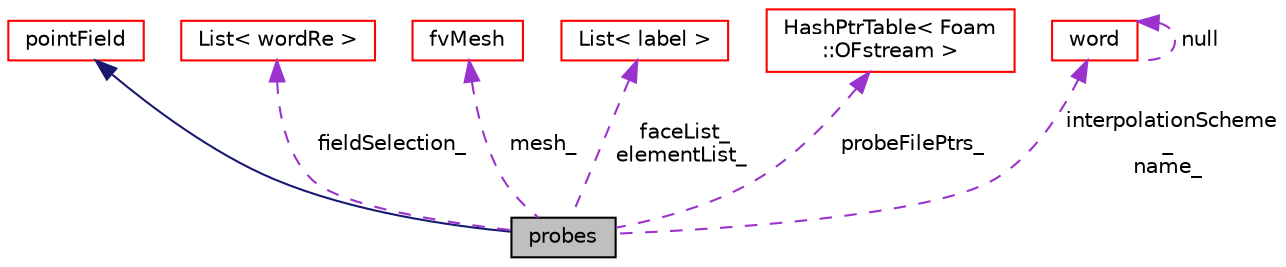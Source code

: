 digraph "probes"
{
  bgcolor="transparent";
  edge [fontname="Helvetica",fontsize="10",labelfontname="Helvetica",labelfontsize="10"];
  node [fontname="Helvetica",fontsize="10",shape=record];
  Node1 [label="probes",height=0.2,width=0.4,color="black", fillcolor="grey75", style="filled", fontcolor="black"];
  Node2 -> Node1 [dir="back",color="midnightblue",fontsize="10",style="solid",fontname="Helvetica"];
  Node2 [label="pointField",height=0.2,width=0.4,color="red",URL="$a00765.html"];
  Node3 -> Node1 [dir="back",color="darkorchid3",fontsize="10",style="dashed",label=" fieldSelection_" ,fontname="Helvetica"];
  Node3 [label="List\< wordRe \>",height=0.2,width=0.4,color="red",URL="$a01391.html"];
  Node4 -> Node1 [dir="back",color="darkorchid3",fontsize="10",style="dashed",label=" mesh_" ,fontname="Helvetica"];
  Node4 [label="fvMesh",height=0.2,width=0.4,color="red",URL="$a00889.html",tooltip="Mesh data needed to do the Finite Volume discretisation. "];
  Node5 -> Node1 [dir="back",color="darkorchid3",fontsize="10",style="dashed",label=" faceList_\nelementList_" ,fontname="Helvetica"];
  Node5 [label="List\< label \>",height=0.2,width=0.4,color="red",URL="$a01391.html"];
  Node6 -> Node1 [dir="back",color="darkorchid3",fontsize="10",style="dashed",label=" probeFilePtrs_" ,fontname="Helvetica"];
  Node6 [label="HashPtrTable\< Foam\l::OFstream \>",height=0.2,width=0.4,color="red",URL="$a00994.html"];
  Node7 -> Node1 [dir="back",color="darkorchid3",fontsize="10",style="dashed",label=" interpolationScheme\l_\nname_" ,fontname="Helvetica"];
  Node7 [label="word",height=0.2,width=0.4,color="red",URL="$a02969.html",tooltip="A class for handling words, derived from string. "];
  Node7 -> Node7 [dir="back",color="darkorchid3",fontsize="10",style="dashed",label=" null" ,fontname="Helvetica"];
}
